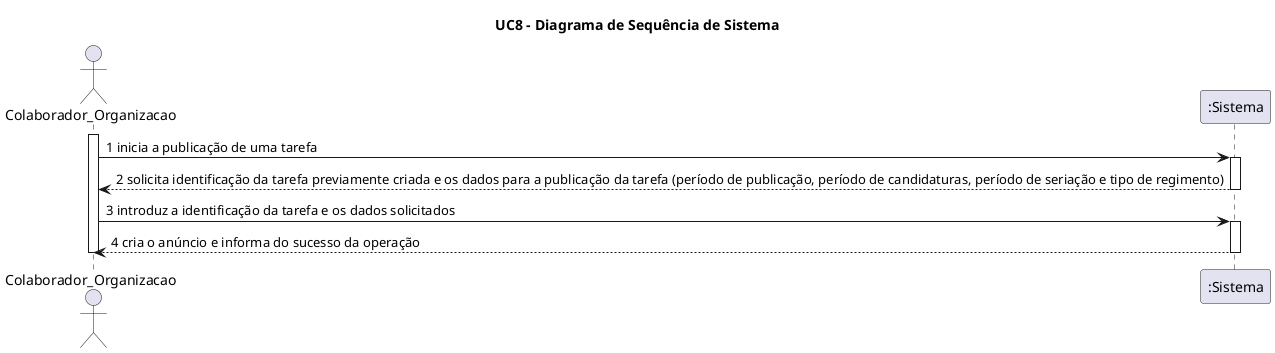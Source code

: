 @startuml

title UC8 - Diagrama de Sequência de Sistema

actor Colaborador_Organizacao
activate Colaborador_Organizacao

Colaborador_Organizacao -> ":Sistema": 1 inicia a publicação de uma tarefa
activate ":Sistema"
":Sistema" --> Colaborador_Organizacao: 2 solicita identificação da tarefa previamente criada e os dados para a publicação da tarefa (período de publicação, período de candidaturas, período de seriação e tipo de regimento)
deactivate ":Sistema"
Colaborador_Organizacao -> ":Sistema": 3 introduz a identificação da tarefa e os dados solicitados

activate ":Sistema"
":Sistema" --> Colaborador_Organizacao: 4 cria o anúncio e informa do sucesso da operação
deactivate ":Sistema"
deactivate Colaborador_Organizacao


@enduml